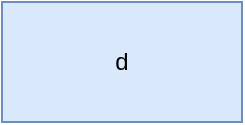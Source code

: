 <mxfile version="21.6.5" type="github">
  <diagram name="Page-1" id="eaNOxbrL7DwVOGe9FiIo">
    <mxGraphModel dx="977" dy="692" grid="1" gridSize="10" guides="1" tooltips="1" connect="1" arrows="1" fold="1" page="1" pageScale="1" pageWidth="850" pageHeight="1100" math="0" shadow="0">
      <root>
        <mxCell id="0" />
        <mxCell id="1" parent="0" />
        <mxCell id="Zw82YiJhJX9KrDOLdtjc-1" value="d" style="rounded=0;whiteSpace=wrap;html=1;fillColor=#dae8fc;strokeColor=#6c8ebf;" parent="1" vertex="1">
          <mxGeometry x="120" y="190" width="120" height="60" as="geometry" />
        </mxCell>
      </root>
    </mxGraphModel>
  </diagram>
</mxfile>
